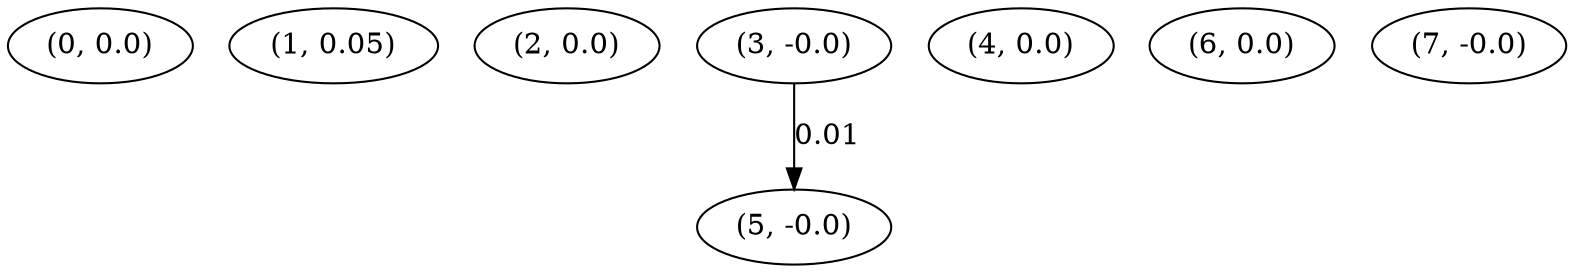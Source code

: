 digraph {
    0 [ label = "(0, 0.0)" ]
    1 [ label = "(1, 0.05)" ]
    2 [ label = "(2, 0.0)" ]
    3 [ label = "(3, -0.0)" ]
    4 [ label = "(4, 0.0)" ]
    5 [ label = "(5, -0.0)" ]
    6 [ label = "(6, 0.0)" ]
    7 [ label = "(7, -0.0)" ]
    3 -> 5 [ label = "0.01" ]
}

